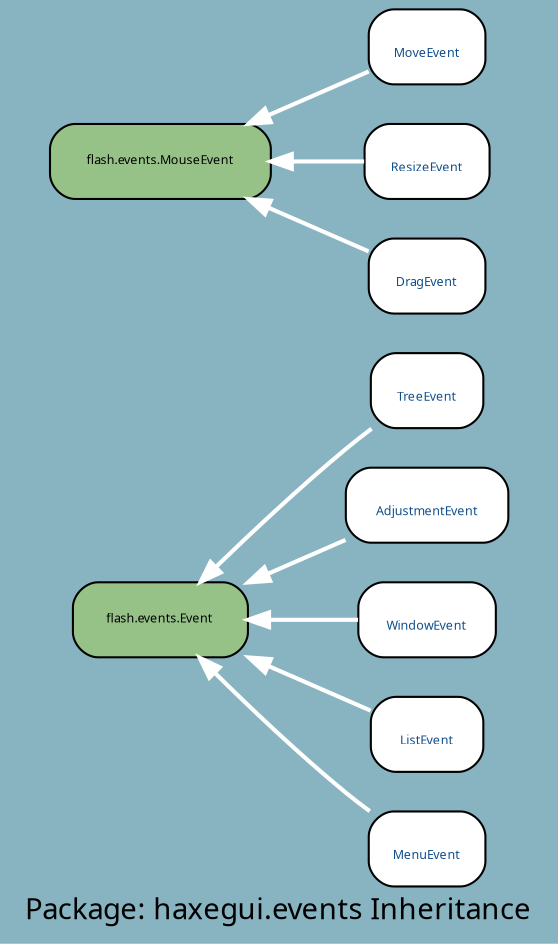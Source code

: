 digraph uml {
	graph [label="Package: haxegui.events Inheritance", ratio=compress, rankdir=RL, smoothing=avg_dist, overlap=compress, packMode="graph", labelloc=c, fontname="DejaVu Sans Condenesed", fontsize=14, bgcolor="#88B3C1", fontcolor=black];
	node [label="\N", style="rounded,filled", fillcolor="#96c288", fontcolor="#104E8B", fontname="FFF Harmony", fontsize=6, shape=record, color=black];
	edge [fontname=Sans, fontsize=8, minlen="1.2", color=black, fontcolor=black];
	graph [lp="135,12",
		bb="0,0,270,439"];
	"haxegui.events.TreeEvent" [label="{\nTreeEvent}", fillcolor=white, URL="../types/haxegui/events/TreeEvent.html", tooltip="\nTreeEvent", portPos=w, pos="207,259", rects="180,241,235,277", width="0.75", height="0.50"];
	"flash.events.Event" [fontcolor=black, pos="77,151", rects="35,133,119,169", width="1.17", height="0.50"];
	"haxegui.events.AdjustmentEvent" [label="{\nAdjustmentEvent}", fillcolor=white, URL="../types/haxegui/events/AdjustmentEvent.html", tooltip="\nAdjustmentEvent", portPos=w, pos="207,205", rects="168,187,247,223", width="1.08", height="0.50"];
	"haxegui.events.WindowEvent" [label="{\nWindowEvent}", fillcolor=white, URL="../types/haxegui/events/WindowEvent.html", tooltip="\nWindowEvent", portPos=w, pos="207,151", rects="174,133,240,169", width="0.92", height="0.50"];
	"haxegui.events.MoveEvent" [label="{\nMoveEvent}", fillcolor=white, URL="../types/haxegui/events/MoveEvent.html", tooltip="\nMoveEvent", portPos=w, pos="207,421", rects="179,403,236,439", width="0.78", height="0.50"];
	"flash.events.MouseEvent" [fontcolor=black, pos="77,367", rects="24,349,131,385", width="1.47", height="0.50"];
	"haxegui.events.ListEvent" [label="{\nListEvent}", fillcolor=white, URL="../types/haxegui/events/ListEvent.html", tooltip="\nListEvent", portPos=w, pos="207,97", rects="180,79,234,115", width="0.75", height="0.50"];
	"haxegui.events.MenuEvent" [label="{\nMenuEvent}", fillcolor=white, URL="../types/haxegui/events/MenuEvent.html", tooltip="\nMenuEvent", portPos=w, pos="207,43", rects="179,25,236,61", width="0.78", height="0.50"];
	"haxegui.events.ResizeEvent" [label="{\nResizeEvent}", fillcolor=white, URL="../types/haxegui/events/ResizeEvent.html", tooltip="\nResizeEvent", portPos=w, pos="207,367", rects="177,349,238,385", width="0.83", height="0.50"];
	"haxegui.events.DragEvent" [label="{\nDragEvent}", fillcolor=white, URL="../types/haxegui/events/DragEvent.html", tooltip="\nDragEvent", portPos=w, pos="207,313", rects="179,295,235,331", width="0.78", height="0.50"];
	"haxegui.events.TreeEvent" -> "flash.events.Event" [color=white, style=bold, arrowhead=normal, arrowsize="1.0", pos="e,95,169 180,242 175,239 171,235 167,232 144,215 120,193 103,176"];
	"haxegui.events.AdjustmentEvent" -> "flash.events.Event" [color=white, style=bold, arrowhead=normal, arrowsize="1.0", pos="e,119,169 168,189 156,184 142,178 129,173"];
	"haxegui.events.WindowEvent" -> "flash.events.Event" [color=white, style=bold, arrowhead=normal, arrowsize="1.0", pos="e,119,151 174,151 160,151 144,151 129,151"];
	"haxegui.events.MoveEvent" -> "flash.events.MouseEvent" [color=white, style=bold, arrowhead=normal, arrowsize="1.0", pos="e,121,385 179,409 165,403 147,396 131,389"];
	"haxegui.events.ListEvent" -> "flash.events.Event" [color=white, style=bold, arrowhead=normal, arrowsize="1.0", pos="e,119,133 180,108 165,114 146,122 129,129"];
	"haxegui.events.MenuEvent" -> "flash.events.Event" [color=white, style=bold, arrowhead=normal, arrowsize="1.0", pos="e,96,133 179,61 175,64 171,67 167,70 144,88 120,109 103,126"];
	"haxegui.events.ResizeEvent" -> "flash.events.MouseEvent" [color=white, style=bold, arrowhead=normal, arrowsize="1.0", pos="e,131,367 177,367 166,367 154,367 141,367"];
	"haxegui.events.DragEvent" -> "flash.events.MouseEvent" [color=white, style=bold, arrowhead=normal, arrowsize="1.0", pos="e,121,349 179,325 165,331 147,338 131,345"];
}
